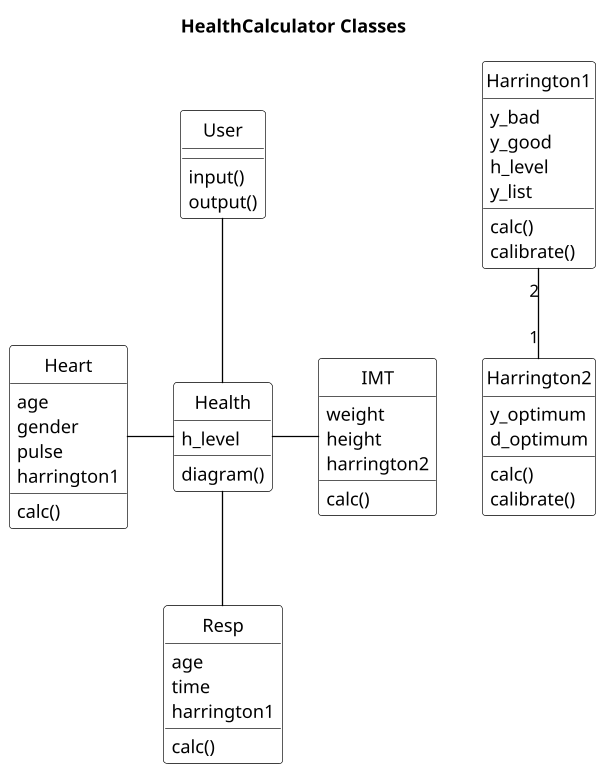 @startuml
title   HealthCalculator Classes


skinparam class {
BackgroundColor White
ArrowColor Black
BorderColor Black
}
skinparam object {
BackgroundColor White
ArrowColor Black
BorderColor Black
}
scale 1.3
skinparam DefaultTextAlignment left
skinparam shadowing false
skinparam packageStyle frame
hide circle
'hide members
'skinparam monochrome true
'note " lots in deal" as spread
'package Storage {
class Heart{
age
gender
pulse
harrington1
calc()
}
class Resp{
age
time
harrington1
calc()
}
class IMT{
weight
height
harrington2
calc()
}
class Health{
h_level
diagram()
}
class User{
input()
output()
}
class Harrington1{
y_bad
y_good
h_level
y_list
calc()
calibrate()
}
class Harrington2{
y_optimum
d_optimum
calc()
calibrate()
}
Harrington1 "2"--"1" Harrington2
Health -l- Heart
Health - IMT
Health -u- User
Health --  Resp
'Mean_deal --|> Deal
@enduml




